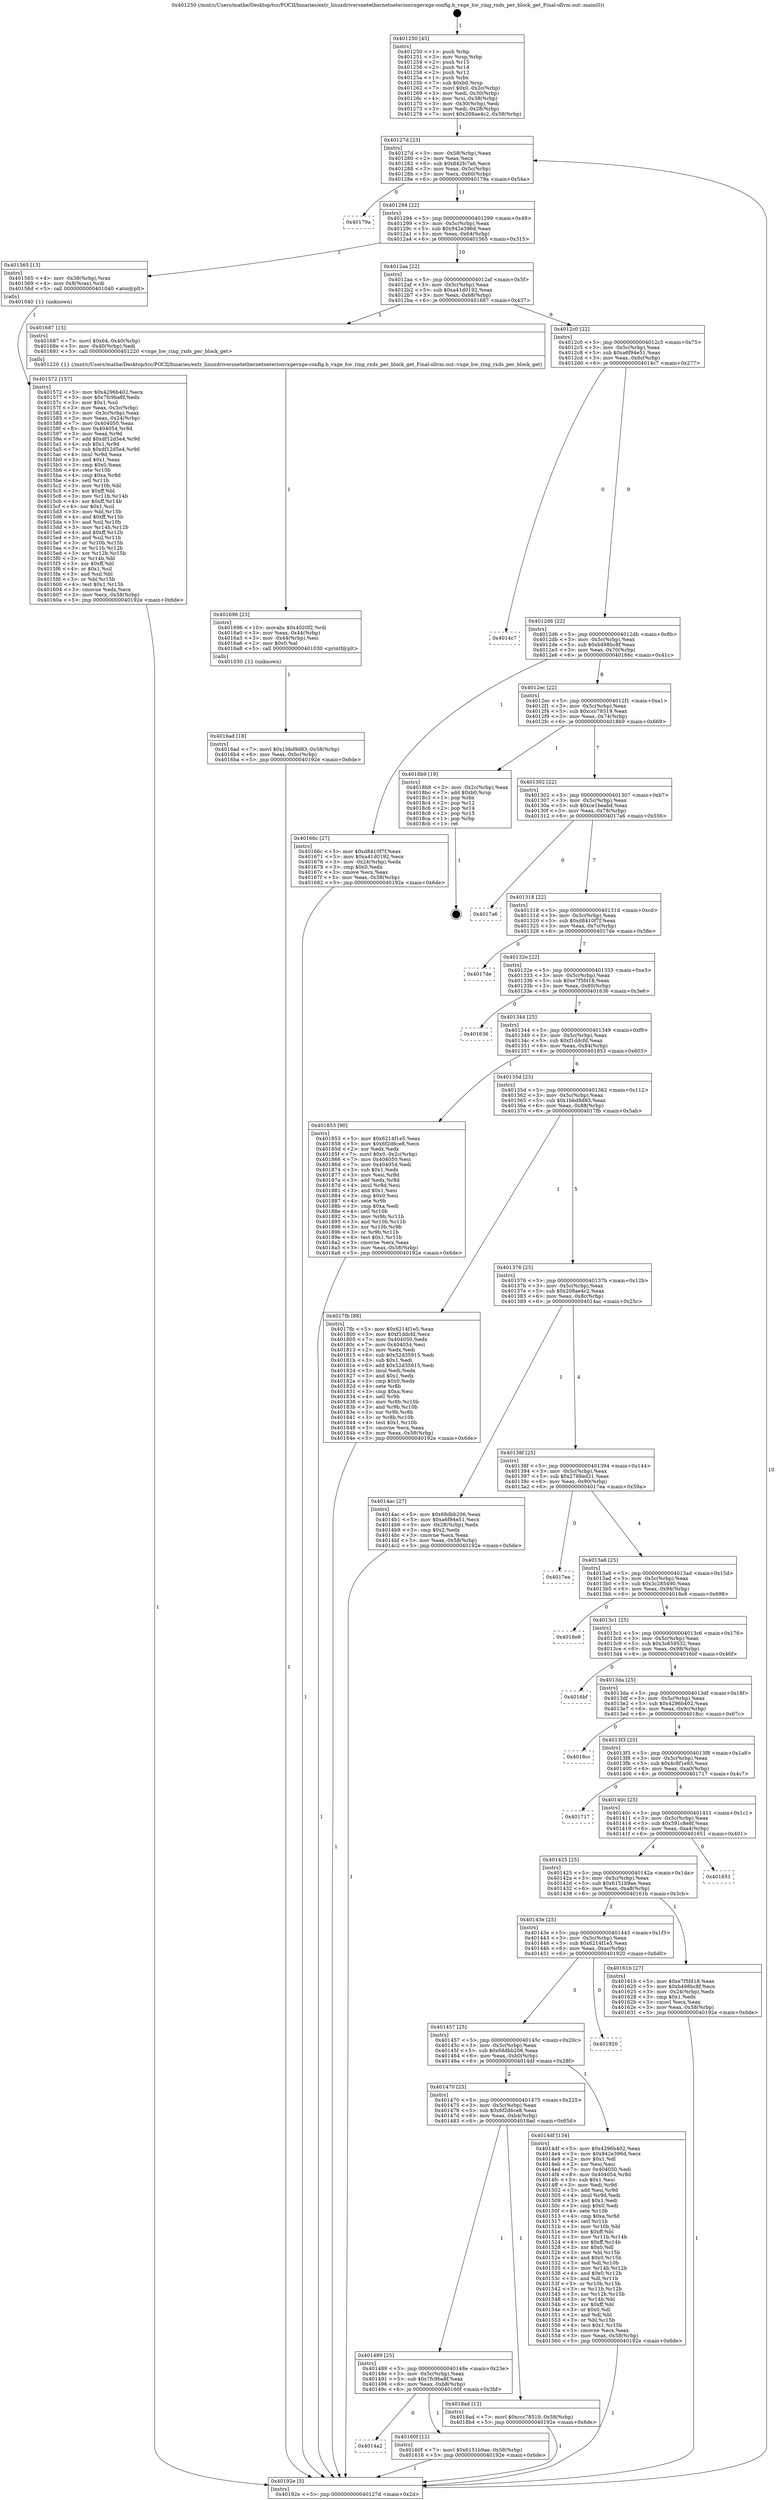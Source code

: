 digraph "0x401250" {
  label = "0x401250 (/mnt/c/Users/mathe/Desktop/tcc/POCII/binaries/extr_linuxdriversnetethernetneterionvxgevxge-config.h_vxge_hw_ring_rxds_per_block_get_Final-ollvm.out::main(0))"
  labelloc = "t"
  node[shape=record]

  Entry [label="",width=0.3,height=0.3,shape=circle,fillcolor=black,style=filled]
  "0x40127d" [label="{
     0x40127d [23]\l
     | [instrs]\l
     &nbsp;&nbsp;0x40127d \<+3\>: mov -0x58(%rbp),%eax\l
     &nbsp;&nbsp;0x401280 \<+2\>: mov %eax,%ecx\l
     &nbsp;&nbsp;0x401282 \<+6\>: sub $0x842fc7a6,%ecx\l
     &nbsp;&nbsp;0x401288 \<+3\>: mov %eax,-0x5c(%rbp)\l
     &nbsp;&nbsp;0x40128b \<+3\>: mov %ecx,-0x60(%rbp)\l
     &nbsp;&nbsp;0x40128e \<+6\>: je 000000000040179a \<main+0x54a\>\l
  }"]
  "0x40179a" [label="{
     0x40179a\l
  }", style=dashed]
  "0x401294" [label="{
     0x401294 [22]\l
     | [instrs]\l
     &nbsp;&nbsp;0x401294 \<+5\>: jmp 0000000000401299 \<main+0x49\>\l
     &nbsp;&nbsp;0x401299 \<+3\>: mov -0x5c(%rbp),%eax\l
     &nbsp;&nbsp;0x40129c \<+5\>: sub $0x942e396d,%eax\l
     &nbsp;&nbsp;0x4012a1 \<+3\>: mov %eax,-0x64(%rbp)\l
     &nbsp;&nbsp;0x4012a4 \<+6\>: je 0000000000401565 \<main+0x315\>\l
  }"]
  Exit [label="",width=0.3,height=0.3,shape=circle,fillcolor=black,style=filled,peripheries=2]
  "0x401565" [label="{
     0x401565 [13]\l
     | [instrs]\l
     &nbsp;&nbsp;0x401565 \<+4\>: mov -0x38(%rbp),%rax\l
     &nbsp;&nbsp;0x401569 \<+4\>: mov 0x8(%rax),%rdi\l
     &nbsp;&nbsp;0x40156d \<+5\>: call 0000000000401040 \<atoi@plt\>\l
     | [calls]\l
     &nbsp;&nbsp;0x401040 \{1\} (unknown)\l
  }"]
  "0x4012aa" [label="{
     0x4012aa [22]\l
     | [instrs]\l
     &nbsp;&nbsp;0x4012aa \<+5\>: jmp 00000000004012af \<main+0x5f\>\l
     &nbsp;&nbsp;0x4012af \<+3\>: mov -0x5c(%rbp),%eax\l
     &nbsp;&nbsp;0x4012b2 \<+5\>: sub $0xa41d0192,%eax\l
     &nbsp;&nbsp;0x4012b7 \<+3\>: mov %eax,-0x68(%rbp)\l
     &nbsp;&nbsp;0x4012ba \<+6\>: je 0000000000401687 \<main+0x437\>\l
  }"]
  "0x4016ad" [label="{
     0x4016ad [18]\l
     | [instrs]\l
     &nbsp;&nbsp;0x4016ad \<+7\>: movl $0x1bbd9d83,-0x58(%rbp)\l
     &nbsp;&nbsp;0x4016b4 \<+6\>: mov %eax,-0xbc(%rbp)\l
     &nbsp;&nbsp;0x4016ba \<+5\>: jmp 000000000040192e \<main+0x6de\>\l
  }"]
  "0x401687" [label="{
     0x401687 [15]\l
     | [instrs]\l
     &nbsp;&nbsp;0x401687 \<+7\>: movl $0x64,-0x40(%rbp)\l
     &nbsp;&nbsp;0x40168e \<+3\>: mov -0x40(%rbp),%edi\l
     &nbsp;&nbsp;0x401691 \<+5\>: call 0000000000401220 \<vxge_hw_ring_rxds_per_block_get\>\l
     | [calls]\l
     &nbsp;&nbsp;0x401220 \{1\} (/mnt/c/Users/mathe/Desktop/tcc/POCII/binaries/extr_linuxdriversnetethernetneterionvxgevxge-config.h_vxge_hw_ring_rxds_per_block_get_Final-ollvm.out::vxge_hw_ring_rxds_per_block_get)\l
  }"]
  "0x4012c0" [label="{
     0x4012c0 [22]\l
     | [instrs]\l
     &nbsp;&nbsp;0x4012c0 \<+5\>: jmp 00000000004012c5 \<main+0x75\>\l
     &nbsp;&nbsp;0x4012c5 \<+3\>: mov -0x5c(%rbp),%eax\l
     &nbsp;&nbsp;0x4012c8 \<+5\>: sub $0xa6f94e51,%eax\l
     &nbsp;&nbsp;0x4012cd \<+3\>: mov %eax,-0x6c(%rbp)\l
     &nbsp;&nbsp;0x4012d0 \<+6\>: je 00000000004014c7 \<main+0x277\>\l
  }"]
  "0x401696" [label="{
     0x401696 [23]\l
     | [instrs]\l
     &nbsp;&nbsp;0x401696 \<+10\>: movabs $0x4020f2,%rdi\l
     &nbsp;&nbsp;0x4016a0 \<+3\>: mov %eax,-0x44(%rbp)\l
     &nbsp;&nbsp;0x4016a3 \<+3\>: mov -0x44(%rbp),%esi\l
     &nbsp;&nbsp;0x4016a6 \<+2\>: mov $0x0,%al\l
     &nbsp;&nbsp;0x4016a8 \<+5\>: call 0000000000401030 \<printf@plt\>\l
     | [calls]\l
     &nbsp;&nbsp;0x401030 \{1\} (unknown)\l
  }"]
  "0x4014c7" [label="{
     0x4014c7\l
  }", style=dashed]
  "0x4012d6" [label="{
     0x4012d6 [22]\l
     | [instrs]\l
     &nbsp;&nbsp;0x4012d6 \<+5\>: jmp 00000000004012db \<main+0x8b\>\l
     &nbsp;&nbsp;0x4012db \<+3\>: mov -0x5c(%rbp),%eax\l
     &nbsp;&nbsp;0x4012de \<+5\>: sub $0xb498bc8f,%eax\l
     &nbsp;&nbsp;0x4012e3 \<+3\>: mov %eax,-0x70(%rbp)\l
     &nbsp;&nbsp;0x4012e6 \<+6\>: je 000000000040166c \<main+0x41c\>\l
  }"]
  "0x4014a2" [label="{
     0x4014a2\l
  }", style=dashed]
  "0x40166c" [label="{
     0x40166c [27]\l
     | [instrs]\l
     &nbsp;&nbsp;0x40166c \<+5\>: mov $0xd8410f7f,%eax\l
     &nbsp;&nbsp;0x401671 \<+5\>: mov $0xa41d0192,%ecx\l
     &nbsp;&nbsp;0x401676 \<+3\>: mov -0x24(%rbp),%edx\l
     &nbsp;&nbsp;0x401679 \<+3\>: cmp $0x0,%edx\l
     &nbsp;&nbsp;0x40167c \<+3\>: cmove %ecx,%eax\l
     &nbsp;&nbsp;0x40167f \<+3\>: mov %eax,-0x58(%rbp)\l
     &nbsp;&nbsp;0x401682 \<+5\>: jmp 000000000040192e \<main+0x6de\>\l
  }"]
  "0x4012ec" [label="{
     0x4012ec [22]\l
     | [instrs]\l
     &nbsp;&nbsp;0x4012ec \<+5\>: jmp 00000000004012f1 \<main+0xa1\>\l
     &nbsp;&nbsp;0x4012f1 \<+3\>: mov -0x5c(%rbp),%eax\l
     &nbsp;&nbsp;0x4012f4 \<+5\>: sub $0xccc78519,%eax\l
     &nbsp;&nbsp;0x4012f9 \<+3\>: mov %eax,-0x74(%rbp)\l
     &nbsp;&nbsp;0x4012fc \<+6\>: je 00000000004018b9 \<main+0x669\>\l
  }"]
  "0x40160f" [label="{
     0x40160f [12]\l
     | [instrs]\l
     &nbsp;&nbsp;0x40160f \<+7\>: movl $0x6151b9ae,-0x58(%rbp)\l
     &nbsp;&nbsp;0x401616 \<+5\>: jmp 000000000040192e \<main+0x6de\>\l
  }"]
  "0x4018b9" [label="{
     0x4018b9 [19]\l
     | [instrs]\l
     &nbsp;&nbsp;0x4018b9 \<+3\>: mov -0x2c(%rbp),%eax\l
     &nbsp;&nbsp;0x4018bc \<+7\>: add $0xb0,%rsp\l
     &nbsp;&nbsp;0x4018c3 \<+1\>: pop %rbx\l
     &nbsp;&nbsp;0x4018c4 \<+2\>: pop %r12\l
     &nbsp;&nbsp;0x4018c6 \<+2\>: pop %r14\l
     &nbsp;&nbsp;0x4018c8 \<+2\>: pop %r15\l
     &nbsp;&nbsp;0x4018ca \<+1\>: pop %rbp\l
     &nbsp;&nbsp;0x4018cb \<+1\>: ret\l
  }"]
  "0x401302" [label="{
     0x401302 [22]\l
     | [instrs]\l
     &nbsp;&nbsp;0x401302 \<+5\>: jmp 0000000000401307 \<main+0xb7\>\l
     &nbsp;&nbsp;0x401307 \<+3\>: mov -0x5c(%rbp),%eax\l
     &nbsp;&nbsp;0x40130a \<+5\>: sub $0xce1beabd,%eax\l
     &nbsp;&nbsp;0x40130f \<+3\>: mov %eax,-0x78(%rbp)\l
     &nbsp;&nbsp;0x401312 \<+6\>: je 00000000004017a6 \<main+0x556\>\l
  }"]
  "0x401489" [label="{
     0x401489 [25]\l
     | [instrs]\l
     &nbsp;&nbsp;0x401489 \<+5\>: jmp 000000000040148e \<main+0x23e\>\l
     &nbsp;&nbsp;0x40148e \<+3\>: mov -0x5c(%rbp),%eax\l
     &nbsp;&nbsp;0x401491 \<+5\>: sub $0x7fc9ba8f,%eax\l
     &nbsp;&nbsp;0x401496 \<+6\>: mov %eax,-0xb8(%rbp)\l
     &nbsp;&nbsp;0x40149c \<+6\>: je 000000000040160f \<main+0x3bf\>\l
  }"]
  "0x4017a6" [label="{
     0x4017a6\l
  }", style=dashed]
  "0x401318" [label="{
     0x401318 [22]\l
     | [instrs]\l
     &nbsp;&nbsp;0x401318 \<+5\>: jmp 000000000040131d \<main+0xcd\>\l
     &nbsp;&nbsp;0x40131d \<+3\>: mov -0x5c(%rbp),%eax\l
     &nbsp;&nbsp;0x401320 \<+5\>: sub $0xd8410f7f,%eax\l
     &nbsp;&nbsp;0x401325 \<+3\>: mov %eax,-0x7c(%rbp)\l
     &nbsp;&nbsp;0x401328 \<+6\>: je 00000000004017de \<main+0x58e\>\l
  }"]
  "0x4018ad" [label="{
     0x4018ad [12]\l
     | [instrs]\l
     &nbsp;&nbsp;0x4018ad \<+7\>: movl $0xccc78519,-0x58(%rbp)\l
     &nbsp;&nbsp;0x4018b4 \<+5\>: jmp 000000000040192e \<main+0x6de\>\l
  }"]
  "0x4017de" [label="{
     0x4017de\l
  }", style=dashed]
  "0x40132e" [label="{
     0x40132e [22]\l
     | [instrs]\l
     &nbsp;&nbsp;0x40132e \<+5\>: jmp 0000000000401333 \<main+0xe3\>\l
     &nbsp;&nbsp;0x401333 \<+3\>: mov -0x5c(%rbp),%eax\l
     &nbsp;&nbsp;0x401336 \<+5\>: sub $0xe7f5fd18,%eax\l
     &nbsp;&nbsp;0x40133b \<+3\>: mov %eax,-0x80(%rbp)\l
     &nbsp;&nbsp;0x40133e \<+6\>: je 0000000000401636 \<main+0x3e6\>\l
  }"]
  "0x401572" [label="{
     0x401572 [157]\l
     | [instrs]\l
     &nbsp;&nbsp;0x401572 \<+5\>: mov $0x4296b402,%ecx\l
     &nbsp;&nbsp;0x401577 \<+5\>: mov $0x7fc9ba8f,%edx\l
     &nbsp;&nbsp;0x40157c \<+3\>: mov $0x1,%sil\l
     &nbsp;&nbsp;0x40157f \<+3\>: mov %eax,-0x3c(%rbp)\l
     &nbsp;&nbsp;0x401582 \<+3\>: mov -0x3c(%rbp),%eax\l
     &nbsp;&nbsp;0x401585 \<+3\>: mov %eax,-0x24(%rbp)\l
     &nbsp;&nbsp;0x401588 \<+7\>: mov 0x404050,%eax\l
     &nbsp;&nbsp;0x40158f \<+8\>: mov 0x404054,%r8d\l
     &nbsp;&nbsp;0x401597 \<+3\>: mov %eax,%r9d\l
     &nbsp;&nbsp;0x40159a \<+7\>: add $0xdf12d5e4,%r9d\l
     &nbsp;&nbsp;0x4015a1 \<+4\>: sub $0x1,%r9d\l
     &nbsp;&nbsp;0x4015a5 \<+7\>: sub $0xdf12d5e4,%r9d\l
     &nbsp;&nbsp;0x4015ac \<+4\>: imul %r9d,%eax\l
     &nbsp;&nbsp;0x4015b0 \<+3\>: and $0x1,%eax\l
     &nbsp;&nbsp;0x4015b3 \<+3\>: cmp $0x0,%eax\l
     &nbsp;&nbsp;0x4015b6 \<+4\>: sete %r10b\l
     &nbsp;&nbsp;0x4015ba \<+4\>: cmp $0xa,%r8d\l
     &nbsp;&nbsp;0x4015be \<+4\>: setl %r11b\l
     &nbsp;&nbsp;0x4015c2 \<+3\>: mov %r10b,%bl\l
     &nbsp;&nbsp;0x4015c5 \<+3\>: xor $0xff,%bl\l
     &nbsp;&nbsp;0x4015c8 \<+3\>: mov %r11b,%r14b\l
     &nbsp;&nbsp;0x4015cb \<+4\>: xor $0xff,%r14b\l
     &nbsp;&nbsp;0x4015cf \<+4\>: xor $0x1,%sil\l
     &nbsp;&nbsp;0x4015d3 \<+3\>: mov %bl,%r15b\l
     &nbsp;&nbsp;0x4015d6 \<+4\>: and $0xff,%r15b\l
     &nbsp;&nbsp;0x4015da \<+3\>: and %sil,%r10b\l
     &nbsp;&nbsp;0x4015dd \<+3\>: mov %r14b,%r12b\l
     &nbsp;&nbsp;0x4015e0 \<+4\>: and $0xff,%r12b\l
     &nbsp;&nbsp;0x4015e4 \<+3\>: and %sil,%r11b\l
     &nbsp;&nbsp;0x4015e7 \<+3\>: or %r10b,%r15b\l
     &nbsp;&nbsp;0x4015ea \<+3\>: or %r11b,%r12b\l
     &nbsp;&nbsp;0x4015ed \<+3\>: xor %r12b,%r15b\l
     &nbsp;&nbsp;0x4015f0 \<+3\>: or %r14b,%bl\l
     &nbsp;&nbsp;0x4015f3 \<+3\>: xor $0xff,%bl\l
     &nbsp;&nbsp;0x4015f6 \<+4\>: or $0x1,%sil\l
     &nbsp;&nbsp;0x4015fa \<+3\>: and %sil,%bl\l
     &nbsp;&nbsp;0x4015fd \<+3\>: or %bl,%r15b\l
     &nbsp;&nbsp;0x401600 \<+4\>: test $0x1,%r15b\l
     &nbsp;&nbsp;0x401604 \<+3\>: cmovne %edx,%ecx\l
     &nbsp;&nbsp;0x401607 \<+3\>: mov %ecx,-0x58(%rbp)\l
     &nbsp;&nbsp;0x40160a \<+5\>: jmp 000000000040192e \<main+0x6de\>\l
  }"]
  "0x401636" [label="{
     0x401636\l
  }", style=dashed]
  "0x401344" [label="{
     0x401344 [25]\l
     | [instrs]\l
     &nbsp;&nbsp;0x401344 \<+5\>: jmp 0000000000401349 \<main+0xf9\>\l
     &nbsp;&nbsp;0x401349 \<+3\>: mov -0x5c(%rbp),%eax\l
     &nbsp;&nbsp;0x40134c \<+5\>: sub $0xf1ddcfd,%eax\l
     &nbsp;&nbsp;0x401351 \<+6\>: mov %eax,-0x84(%rbp)\l
     &nbsp;&nbsp;0x401357 \<+6\>: je 0000000000401853 \<main+0x603\>\l
  }"]
  "0x401470" [label="{
     0x401470 [25]\l
     | [instrs]\l
     &nbsp;&nbsp;0x401470 \<+5\>: jmp 0000000000401475 \<main+0x225\>\l
     &nbsp;&nbsp;0x401475 \<+3\>: mov -0x5c(%rbp),%eax\l
     &nbsp;&nbsp;0x401478 \<+5\>: sub $0x6f2d6ce8,%eax\l
     &nbsp;&nbsp;0x40147d \<+6\>: mov %eax,-0xb4(%rbp)\l
     &nbsp;&nbsp;0x401483 \<+6\>: je 00000000004018ad \<main+0x65d\>\l
  }"]
  "0x401853" [label="{
     0x401853 [90]\l
     | [instrs]\l
     &nbsp;&nbsp;0x401853 \<+5\>: mov $0x6214f1e5,%eax\l
     &nbsp;&nbsp;0x401858 \<+5\>: mov $0x6f2d6ce8,%ecx\l
     &nbsp;&nbsp;0x40185d \<+2\>: xor %edx,%edx\l
     &nbsp;&nbsp;0x40185f \<+7\>: movl $0x0,-0x2c(%rbp)\l
     &nbsp;&nbsp;0x401866 \<+7\>: mov 0x404050,%esi\l
     &nbsp;&nbsp;0x40186d \<+7\>: mov 0x404054,%edi\l
     &nbsp;&nbsp;0x401874 \<+3\>: sub $0x1,%edx\l
     &nbsp;&nbsp;0x401877 \<+3\>: mov %esi,%r8d\l
     &nbsp;&nbsp;0x40187a \<+3\>: add %edx,%r8d\l
     &nbsp;&nbsp;0x40187d \<+4\>: imul %r8d,%esi\l
     &nbsp;&nbsp;0x401881 \<+3\>: and $0x1,%esi\l
     &nbsp;&nbsp;0x401884 \<+3\>: cmp $0x0,%esi\l
     &nbsp;&nbsp;0x401887 \<+4\>: sete %r9b\l
     &nbsp;&nbsp;0x40188b \<+3\>: cmp $0xa,%edi\l
     &nbsp;&nbsp;0x40188e \<+4\>: setl %r10b\l
     &nbsp;&nbsp;0x401892 \<+3\>: mov %r9b,%r11b\l
     &nbsp;&nbsp;0x401895 \<+3\>: and %r10b,%r11b\l
     &nbsp;&nbsp;0x401898 \<+3\>: xor %r10b,%r9b\l
     &nbsp;&nbsp;0x40189b \<+3\>: or %r9b,%r11b\l
     &nbsp;&nbsp;0x40189e \<+4\>: test $0x1,%r11b\l
     &nbsp;&nbsp;0x4018a2 \<+3\>: cmovne %ecx,%eax\l
     &nbsp;&nbsp;0x4018a5 \<+3\>: mov %eax,-0x58(%rbp)\l
     &nbsp;&nbsp;0x4018a8 \<+5\>: jmp 000000000040192e \<main+0x6de\>\l
  }"]
  "0x40135d" [label="{
     0x40135d [25]\l
     | [instrs]\l
     &nbsp;&nbsp;0x40135d \<+5\>: jmp 0000000000401362 \<main+0x112\>\l
     &nbsp;&nbsp;0x401362 \<+3\>: mov -0x5c(%rbp),%eax\l
     &nbsp;&nbsp;0x401365 \<+5\>: sub $0x1bbd9d83,%eax\l
     &nbsp;&nbsp;0x40136a \<+6\>: mov %eax,-0x88(%rbp)\l
     &nbsp;&nbsp;0x401370 \<+6\>: je 00000000004017fb \<main+0x5ab\>\l
  }"]
  "0x4014df" [label="{
     0x4014df [134]\l
     | [instrs]\l
     &nbsp;&nbsp;0x4014df \<+5\>: mov $0x4296b402,%eax\l
     &nbsp;&nbsp;0x4014e4 \<+5\>: mov $0x942e396d,%ecx\l
     &nbsp;&nbsp;0x4014e9 \<+2\>: mov $0x1,%dl\l
     &nbsp;&nbsp;0x4014eb \<+2\>: xor %esi,%esi\l
     &nbsp;&nbsp;0x4014ed \<+7\>: mov 0x404050,%edi\l
     &nbsp;&nbsp;0x4014f4 \<+8\>: mov 0x404054,%r8d\l
     &nbsp;&nbsp;0x4014fc \<+3\>: sub $0x1,%esi\l
     &nbsp;&nbsp;0x4014ff \<+3\>: mov %edi,%r9d\l
     &nbsp;&nbsp;0x401502 \<+3\>: add %esi,%r9d\l
     &nbsp;&nbsp;0x401505 \<+4\>: imul %r9d,%edi\l
     &nbsp;&nbsp;0x401509 \<+3\>: and $0x1,%edi\l
     &nbsp;&nbsp;0x40150c \<+3\>: cmp $0x0,%edi\l
     &nbsp;&nbsp;0x40150f \<+4\>: sete %r10b\l
     &nbsp;&nbsp;0x401513 \<+4\>: cmp $0xa,%r8d\l
     &nbsp;&nbsp;0x401517 \<+4\>: setl %r11b\l
     &nbsp;&nbsp;0x40151b \<+3\>: mov %r10b,%bl\l
     &nbsp;&nbsp;0x40151e \<+3\>: xor $0xff,%bl\l
     &nbsp;&nbsp;0x401521 \<+3\>: mov %r11b,%r14b\l
     &nbsp;&nbsp;0x401524 \<+4\>: xor $0xff,%r14b\l
     &nbsp;&nbsp;0x401528 \<+3\>: xor $0x0,%dl\l
     &nbsp;&nbsp;0x40152b \<+3\>: mov %bl,%r15b\l
     &nbsp;&nbsp;0x40152e \<+4\>: and $0x0,%r15b\l
     &nbsp;&nbsp;0x401532 \<+3\>: and %dl,%r10b\l
     &nbsp;&nbsp;0x401535 \<+3\>: mov %r14b,%r12b\l
     &nbsp;&nbsp;0x401538 \<+4\>: and $0x0,%r12b\l
     &nbsp;&nbsp;0x40153c \<+3\>: and %dl,%r11b\l
     &nbsp;&nbsp;0x40153f \<+3\>: or %r10b,%r15b\l
     &nbsp;&nbsp;0x401542 \<+3\>: or %r11b,%r12b\l
     &nbsp;&nbsp;0x401545 \<+3\>: xor %r12b,%r15b\l
     &nbsp;&nbsp;0x401548 \<+3\>: or %r14b,%bl\l
     &nbsp;&nbsp;0x40154b \<+3\>: xor $0xff,%bl\l
     &nbsp;&nbsp;0x40154e \<+3\>: or $0x0,%dl\l
     &nbsp;&nbsp;0x401551 \<+2\>: and %dl,%bl\l
     &nbsp;&nbsp;0x401553 \<+3\>: or %bl,%r15b\l
     &nbsp;&nbsp;0x401556 \<+4\>: test $0x1,%r15b\l
     &nbsp;&nbsp;0x40155a \<+3\>: cmovne %ecx,%eax\l
     &nbsp;&nbsp;0x40155d \<+3\>: mov %eax,-0x58(%rbp)\l
     &nbsp;&nbsp;0x401560 \<+5\>: jmp 000000000040192e \<main+0x6de\>\l
  }"]
  "0x4017fb" [label="{
     0x4017fb [88]\l
     | [instrs]\l
     &nbsp;&nbsp;0x4017fb \<+5\>: mov $0x6214f1e5,%eax\l
     &nbsp;&nbsp;0x401800 \<+5\>: mov $0xf1ddcfd,%ecx\l
     &nbsp;&nbsp;0x401805 \<+7\>: mov 0x404050,%edx\l
     &nbsp;&nbsp;0x40180c \<+7\>: mov 0x404054,%esi\l
     &nbsp;&nbsp;0x401813 \<+2\>: mov %edx,%edi\l
     &nbsp;&nbsp;0x401815 \<+6\>: sub $0x52d35915,%edi\l
     &nbsp;&nbsp;0x40181b \<+3\>: sub $0x1,%edi\l
     &nbsp;&nbsp;0x40181e \<+6\>: add $0x52d35915,%edi\l
     &nbsp;&nbsp;0x401824 \<+3\>: imul %edi,%edx\l
     &nbsp;&nbsp;0x401827 \<+3\>: and $0x1,%edx\l
     &nbsp;&nbsp;0x40182a \<+3\>: cmp $0x0,%edx\l
     &nbsp;&nbsp;0x40182d \<+4\>: sete %r8b\l
     &nbsp;&nbsp;0x401831 \<+3\>: cmp $0xa,%esi\l
     &nbsp;&nbsp;0x401834 \<+4\>: setl %r9b\l
     &nbsp;&nbsp;0x401838 \<+3\>: mov %r8b,%r10b\l
     &nbsp;&nbsp;0x40183b \<+3\>: and %r9b,%r10b\l
     &nbsp;&nbsp;0x40183e \<+3\>: xor %r9b,%r8b\l
     &nbsp;&nbsp;0x401841 \<+3\>: or %r8b,%r10b\l
     &nbsp;&nbsp;0x401844 \<+4\>: test $0x1,%r10b\l
     &nbsp;&nbsp;0x401848 \<+3\>: cmovne %ecx,%eax\l
     &nbsp;&nbsp;0x40184b \<+3\>: mov %eax,-0x58(%rbp)\l
     &nbsp;&nbsp;0x40184e \<+5\>: jmp 000000000040192e \<main+0x6de\>\l
  }"]
  "0x401376" [label="{
     0x401376 [25]\l
     | [instrs]\l
     &nbsp;&nbsp;0x401376 \<+5\>: jmp 000000000040137b \<main+0x12b\>\l
     &nbsp;&nbsp;0x40137b \<+3\>: mov -0x5c(%rbp),%eax\l
     &nbsp;&nbsp;0x40137e \<+5\>: sub $0x208ae4c2,%eax\l
     &nbsp;&nbsp;0x401383 \<+6\>: mov %eax,-0x8c(%rbp)\l
     &nbsp;&nbsp;0x401389 \<+6\>: je 00000000004014ac \<main+0x25c\>\l
  }"]
  "0x401457" [label="{
     0x401457 [25]\l
     | [instrs]\l
     &nbsp;&nbsp;0x401457 \<+5\>: jmp 000000000040145c \<main+0x20c\>\l
     &nbsp;&nbsp;0x40145c \<+3\>: mov -0x5c(%rbp),%eax\l
     &nbsp;&nbsp;0x40145f \<+5\>: sub $0x68dbb206,%eax\l
     &nbsp;&nbsp;0x401464 \<+6\>: mov %eax,-0xb0(%rbp)\l
     &nbsp;&nbsp;0x40146a \<+6\>: je 00000000004014df \<main+0x28f\>\l
  }"]
  "0x4014ac" [label="{
     0x4014ac [27]\l
     | [instrs]\l
     &nbsp;&nbsp;0x4014ac \<+5\>: mov $0x68dbb206,%eax\l
     &nbsp;&nbsp;0x4014b1 \<+5\>: mov $0xa6f94e51,%ecx\l
     &nbsp;&nbsp;0x4014b6 \<+3\>: mov -0x28(%rbp),%edx\l
     &nbsp;&nbsp;0x4014b9 \<+3\>: cmp $0x2,%edx\l
     &nbsp;&nbsp;0x4014bc \<+3\>: cmovne %ecx,%eax\l
     &nbsp;&nbsp;0x4014bf \<+3\>: mov %eax,-0x58(%rbp)\l
     &nbsp;&nbsp;0x4014c2 \<+5\>: jmp 000000000040192e \<main+0x6de\>\l
  }"]
  "0x40138f" [label="{
     0x40138f [25]\l
     | [instrs]\l
     &nbsp;&nbsp;0x40138f \<+5\>: jmp 0000000000401394 \<main+0x144\>\l
     &nbsp;&nbsp;0x401394 \<+3\>: mov -0x5c(%rbp),%eax\l
     &nbsp;&nbsp;0x401397 \<+5\>: sub $0x2788ed21,%eax\l
     &nbsp;&nbsp;0x40139c \<+6\>: mov %eax,-0x90(%rbp)\l
     &nbsp;&nbsp;0x4013a2 \<+6\>: je 00000000004017ea \<main+0x59a\>\l
  }"]
  "0x40192e" [label="{
     0x40192e [5]\l
     | [instrs]\l
     &nbsp;&nbsp;0x40192e \<+5\>: jmp 000000000040127d \<main+0x2d\>\l
  }"]
  "0x401250" [label="{
     0x401250 [45]\l
     | [instrs]\l
     &nbsp;&nbsp;0x401250 \<+1\>: push %rbp\l
     &nbsp;&nbsp;0x401251 \<+3\>: mov %rsp,%rbp\l
     &nbsp;&nbsp;0x401254 \<+2\>: push %r15\l
     &nbsp;&nbsp;0x401256 \<+2\>: push %r14\l
     &nbsp;&nbsp;0x401258 \<+2\>: push %r12\l
     &nbsp;&nbsp;0x40125a \<+1\>: push %rbx\l
     &nbsp;&nbsp;0x40125b \<+7\>: sub $0xb0,%rsp\l
     &nbsp;&nbsp;0x401262 \<+7\>: movl $0x0,-0x2c(%rbp)\l
     &nbsp;&nbsp;0x401269 \<+3\>: mov %edi,-0x30(%rbp)\l
     &nbsp;&nbsp;0x40126c \<+4\>: mov %rsi,-0x38(%rbp)\l
     &nbsp;&nbsp;0x401270 \<+3\>: mov -0x30(%rbp),%edi\l
     &nbsp;&nbsp;0x401273 \<+3\>: mov %edi,-0x28(%rbp)\l
     &nbsp;&nbsp;0x401276 \<+7\>: movl $0x208ae4c2,-0x58(%rbp)\l
  }"]
  "0x401920" [label="{
     0x401920\l
  }", style=dashed]
  "0x4017ea" [label="{
     0x4017ea\l
  }", style=dashed]
  "0x4013a8" [label="{
     0x4013a8 [25]\l
     | [instrs]\l
     &nbsp;&nbsp;0x4013a8 \<+5\>: jmp 00000000004013ad \<main+0x15d\>\l
     &nbsp;&nbsp;0x4013ad \<+3\>: mov -0x5c(%rbp),%eax\l
     &nbsp;&nbsp;0x4013b0 \<+5\>: sub $0x3c285490,%eax\l
     &nbsp;&nbsp;0x4013b5 \<+6\>: mov %eax,-0x94(%rbp)\l
     &nbsp;&nbsp;0x4013bb \<+6\>: je 00000000004018e8 \<main+0x698\>\l
  }"]
  "0x40143e" [label="{
     0x40143e [25]\l
     | [instrs]\l
     &nbsp;&nbsp;0x40143e \<+5\>: jmp 0000000000401443 \<main+0x1f3\>\l
     &nbsp;&nbsp;0x401443 \<+3\>: mov -0x5c(%rbp),%eax\l
     &nbsp;&nbsp;0x401446 \<+5\>: sub $0x6214f1e5,%eax\l
     &nbsp;&nbsp;0x40144b \<+6\>: mov %eax,-0xac(%rbp)\l
     &nbsp;&nbsp;0x401451 \<+6\>: je 0000000000401920 \<main+0x6d0\>\l
  }"]
  "0x4018e8" [label="{
     0x4018e8\l
  }", style=dashed]
  "0x4013c1" [label="{
     0x4013c1 [25]\l
     | [instrs]\l
     &nbsp;&nbsp;0x4013c1 \<+5\>: jmp 00000000004013c6 \<main+0x176\>\l
     &nbsp;&nbsp;0x4013c6 \<+3\>: mov -0x5c(%rbp),%eax\l
     &nbsp;&nbsp;0x4013c9 \<+5\>: sub $0x3c659532,%eax\l
     &nbsp;&nbsp;0x4013ce \<+6\>: mov %eax,-0x98(%rbp)\l
     &nbsp;&nbsp;0x4013d4 \<+6\>: je 00000000004016bf \<main+0x46f\>\l
  }"]
  "0x40161b" [label="{
     0x40161b [27]\l
     | [instrs]\l
     &nbsp;&nbsp;0x40161b \<+5\>: mov $0xe7f5fd18,%eax\l
     &nbsp;&nbsp;0x401620 \<+5\>: mov $0xb498bc8f,%ecx\l
     &nbsp;&nbsp;0x401625 \<+3\>: mov -0x24(%rbp),%edx\l
     &nbsp;&nbsp;0x401628 \<+3\>: cmp $0x1,%edx\l
     &nbsp;&nbsp;0x40162b \<+3\>: cmovl %ecx,%eax\l
     &nbsp;&nbsp;0x40162e \<+3\>: mov %eax,-0x58(%rbp)\l
     &nbsp;&nbsp;0x401631 \<+5\>: jmp 000000000040192e \<main+0x6de\>\l
  }"]
  "0x4016bf" [label="{
     0x4016bf\l
  }", style=dashed]
  "0x4013da" [label="{
     0x4013da [25]\l
     | [instrs]\l
     &nbsp;&nbsp;0x4013da \<+5\>: jmp 00000000004013df \<main+0x18f\>\l
     &nbsp;&nbsp;0x4013df \<+3\>: mov -0x5c(%rbp),%eax\l
     &nbsp;&nbsp;0x4013e2 \<+5\>: sub $0x4296b402,%eax\l
     &nbsp;&nbsp;0x4013e7 \<+6\>: mov %eax,-0x9c(%rbp)\l
     &nbsp;&nbsp;0x4013ed \<+6\>: je 00000000004018cc \<main+0x67c\>\l
  }"]
  "0x401425" [label="{
     0x401425 [25]\l
     | [instrs]\l
     &nbsp;&nbsp;0x401425 \<+5\>: jmp 000000000040142a \<main+0x1da\>\l
     &nbsp;&nbsp;0x40142a \<+3\>: mov -0x5c(%rbp),%eax\l
     &nbsp;&nbsp;0x40142d \<+5\>: sub $0x6151b9ae,%eax\l
     &nbsp;&nbsp;0x401432 \<+6\>: mov %eax,-0xa8(%rbp)\l
     &nbsp;&nbsp;0x401438 \<+6\>: je 000000000040161b \<main+0x3cb\>\l
  }"]
  "0x4018cc" [label="{
     0x4018cc\l
  }", style=dashed]
  "0x4013f3" [label="{
     0x4013f3 [25]\l
     | [instrs]\l
     &nbsp;&nbsp;0x4013f3 \<+5\>: jmp 00000000004013f8 \<main+0x1a8\>\l
     &nbsp;&nbsp;0x4013f8 \<+3\>: mov -0x5c(%rbp),%eax\l
     &nbsp;&nbsp;0x4013fb \<+5\>: sub $0x4c8f1e93,%eax\l
     &nbsp;&nbsp;0x401400 \<+6\>: mov %eax,-0xa0(%rbp)\l
     &nbsp;&nbsp;0x401406 \<+6\>: je 0000000000401717 \<main+0x4c7\>\l
  }"]
  "0x401651" [label="{
     0x401651\l
  }", style=dashed]
  "0x401717" [label="{
     0x401717\l
  }", style=dashed]
  "0x40140c" [label="{
     0x40140c [25]\l
     | [instrs]\l
     &nbsp;&nbsp;0x40140c \<+5\>: jmp 0000000000401411 \<main+0x1c1\>\l
     &nbsp;&nbsp;0x401411 \<+3\>: mov -0x5c(%rbp),%eax\l
     &nbsp;&nbsp;0x401414 \<+5\>: sub $0x591c8e8f,%eax\l
     &nbsp;&nbsp;0x401419 \<+6\>: mov %eax,-0xa4(%rbp)\l
     &nbsp;&nbsp;0x40141f \<+6\>: je 0000000000401651 \<main+0x401\>\l
  }"]
  Entry -> "0x401250" [label=" 1"]
  "0x40127d" -> "0x40179a" [label=" 0"]
  "0x40127d" -> "0x401294" [label=" 11"]
  "0x4018b9" -> Exit [label=" 1"]
  "0x401294" -> "0x401565" [label=" 1"]
  "0x401294" -> "0x4012aa" [label=" 10"]
  "0x4018ad" -> "0x40192e" [label=" 1"]
  "0x4012aa" -> "0x401687" [label=" 1"]
  "0x4012aa" -> "0x4012c0" [label=" 9"]
  "0x401853" -> "0x40192e" [label=" 1"]
  "0x4012c0" -> "0x4014c7" [label=" 0"]
  "0x4012c0" -> "0x4012d6" [label=" 9"]
  "0x4017fb" -> "0x40192e" [label=" 1"]
  "0x4012d6" -> "0x40166c" [label=" 1"]
  "0x4012d6" -> "0x4012ec" [label=" 8"]
  "0x4016ad" -> "0x40192e" [label=" 1"]
  "0x4012ec" -> "0x4018b9" [label=" 1"]
  "0x4012ec" -> "0x401302" [label=" 7"]
  "0x401696" -> "0x4016ad" [label=" 1"]
  "0x401302" -> "0x4017a6" [label=" 0"]
  "0x401302" -> "0x401318" [label=" 7"]
  "0x40166c" -> "0x40192e" [label=" 1"]
  "0x401318" -> "0x4017de" [label=" 0"]
  "0x401318" -> "0x40132e" [label=" 7"]
  "0x40161b" -> "0x40192e" [label=" 1"]
  "0x40132e" -> "0x401636" [label=" 0"]
  "0x40132e" -> "0x401344" [label=" 7"]
  "0x401489" -> "0x4014a2" [label=" 0"]
  "0x401344" -> "0x401853" [label=" 1"]
  "0x401344" -> "0x40135d" [label=" 6"]
  "0x401489" -> "0x40160f" [label=" 1"]
  "0x40135d" -> "0x4017fb" [label=" 1"]
  "0x40135d" -> "0x401376" [label=" 5"]
  "0x401687" -> "0x401696" [label=" 1"]
  "0x401376" -> "0x4014ac" [label=" 1"]
  "0x401376" -> "0x40138f" [label=" 4"]
  "0x4014ac" -> "0x40192e" [label=" 1"]
  "0x401250" -> "0x40127d" [label=" 1"]
  "0x40192e" -> "0x40127d" [label=" 10"]
  "0x401470" -> "0x4018ad" [label=" 1"]
  "0x40138f" -> "0x4017ea" [label=" 0"]
  "0x40138f" -> "0x4013a8" [label=" 4"]
  "0x40160f" -> "0x40192e" [label=" 1"]
  "0x4013a8" -> "0x4018e8" [label=" 0"]
  "0x4013a8" -> "0x4013c1" [label=" 4"]
  "0x401565" -> "0x401572" [label=" 1"]
  "0x4013c1" -> "0x4016bf" [label=" 0"]
  "0x4013c1" -> "0x4013da" [label=" 4"]
  "0x4014df" -> "0x40192e" [label=" 1"]
  "0x4013da" -> "0x4018cc" [label=" 0"]
  "0x4013da" -> "0x4013f3" [label=" 4"]
  "0x401457" -> "0x4014df" [label=" 1"]
  "0x4013f3" -> "0x401717" [label=" 0"]
  "0x4013f3" -> "0x40140c" [label=" 4"]
  "0x401470" -> "0x401489" [label=" 1"]
  "0x40140c" -> "0x401651" [label=" 0"]
  "0x40140c" -> "0x401425" [label=" 4"]
  "0x401457" -> "0x401470" [label=" 2"]
  "0x401425" -> "0x40161b" [label=" 1"]
  "0x401425" -> "0x40143e" [label=" 3"]
  "0x401572" -> "0x40192e" [label=" 1"]
  "0x40143e" -> "0x401920" [label=" 0"]
  "0x40143e" -> "0x401457" [label=" 3"]
}
